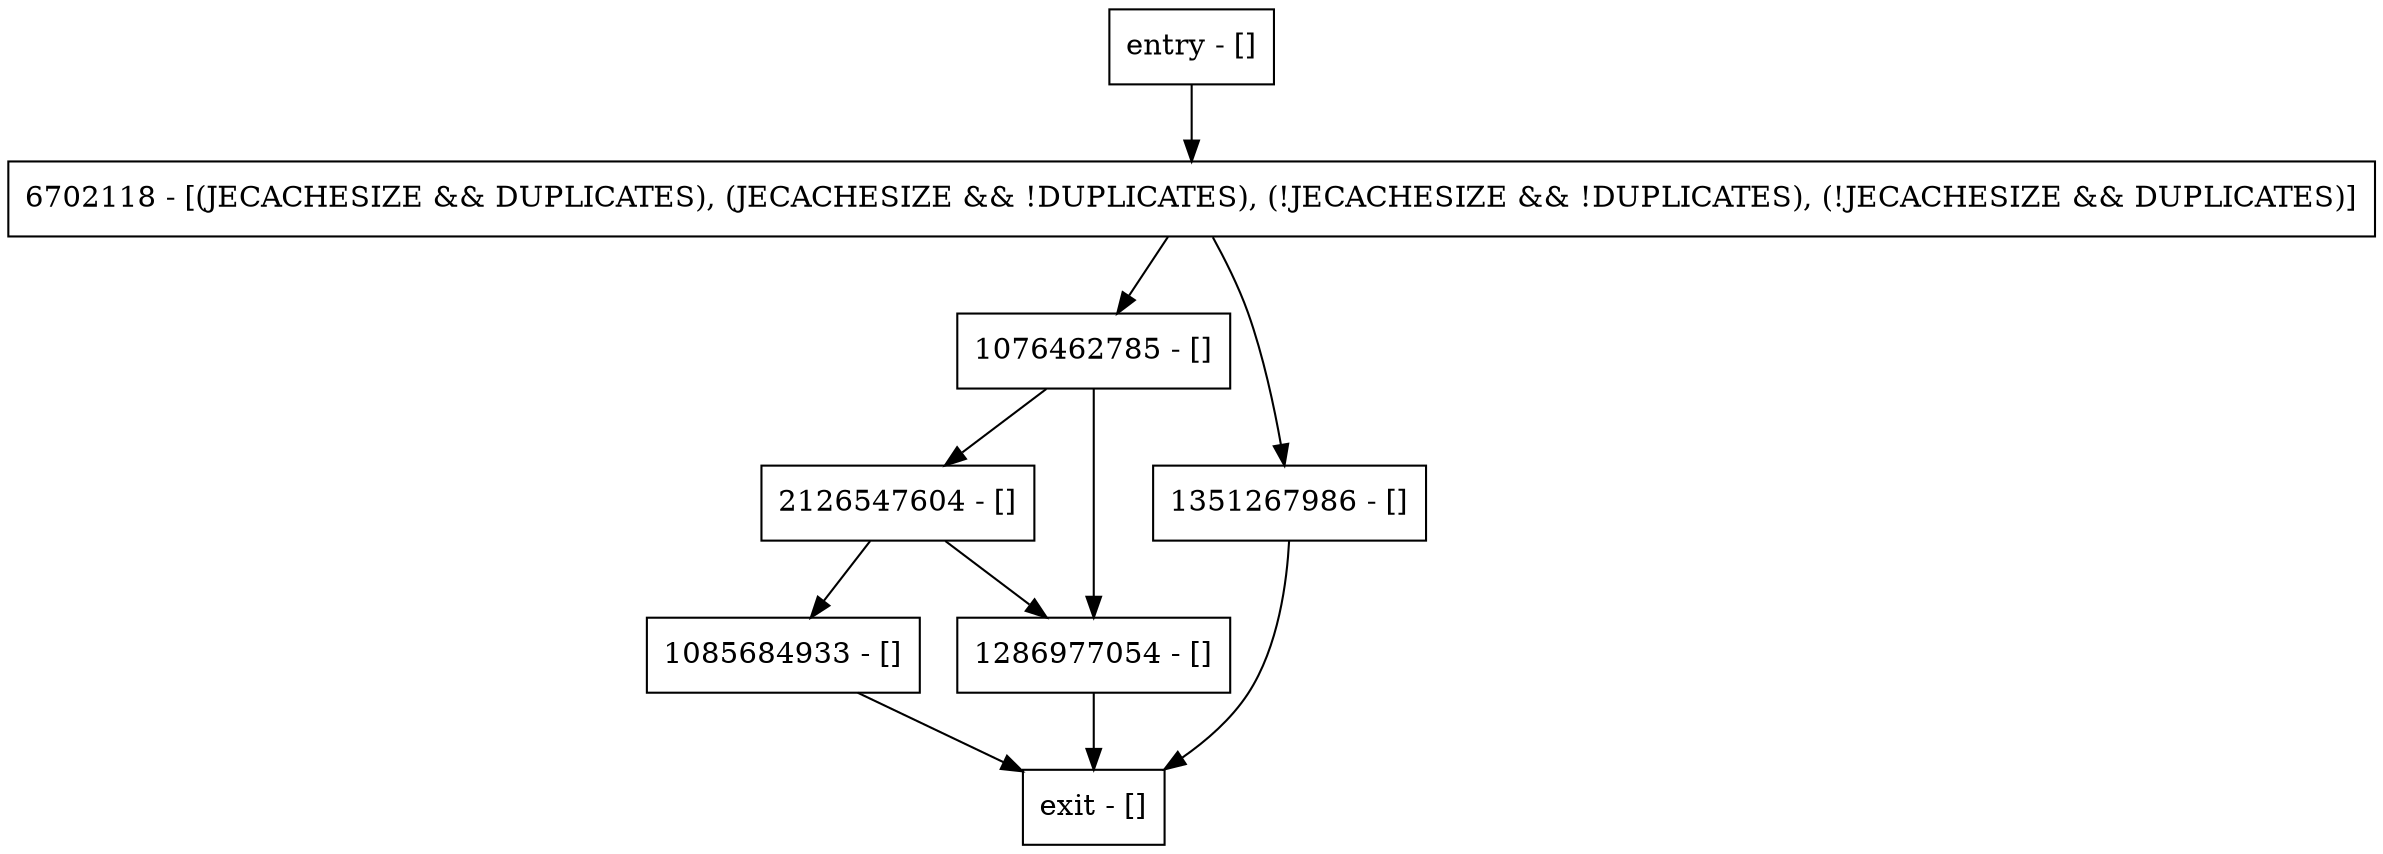 digraph checkUpdatesAllowed {
node [shape=record];
entry [label="entry - []"];
exit [label="exit - []"];
2126547604 [label="2126547604 - []"];
1085684933 [label="1085684933 - []"];
6702118 [label="6702118 - [(JECACHESIZE && DUPLICATES), (JECACHESIZE && !DUPLICATES), (!JECACHESIZE && !DUPLICATES), (!JECACHESIZE && DUPLICATES)]"];
1076462785 [label="1076462785 - []"];
1286977054 [label="1286977054 - []"];
1351267986 [label="1351267986 - []"];
entry;
exit;
entry -> 6702118;
2126547604 -> 1085684933;
2126547604 -> 1286977054;
1085684933 -> exit;
6702118 -> 1076462785;
6702118 -> 1351267986;
1076462785 -> 2126547604;
1076462785 -> 1286977054;
1286977054 -> exit;
1351267986 -> exit;
}

